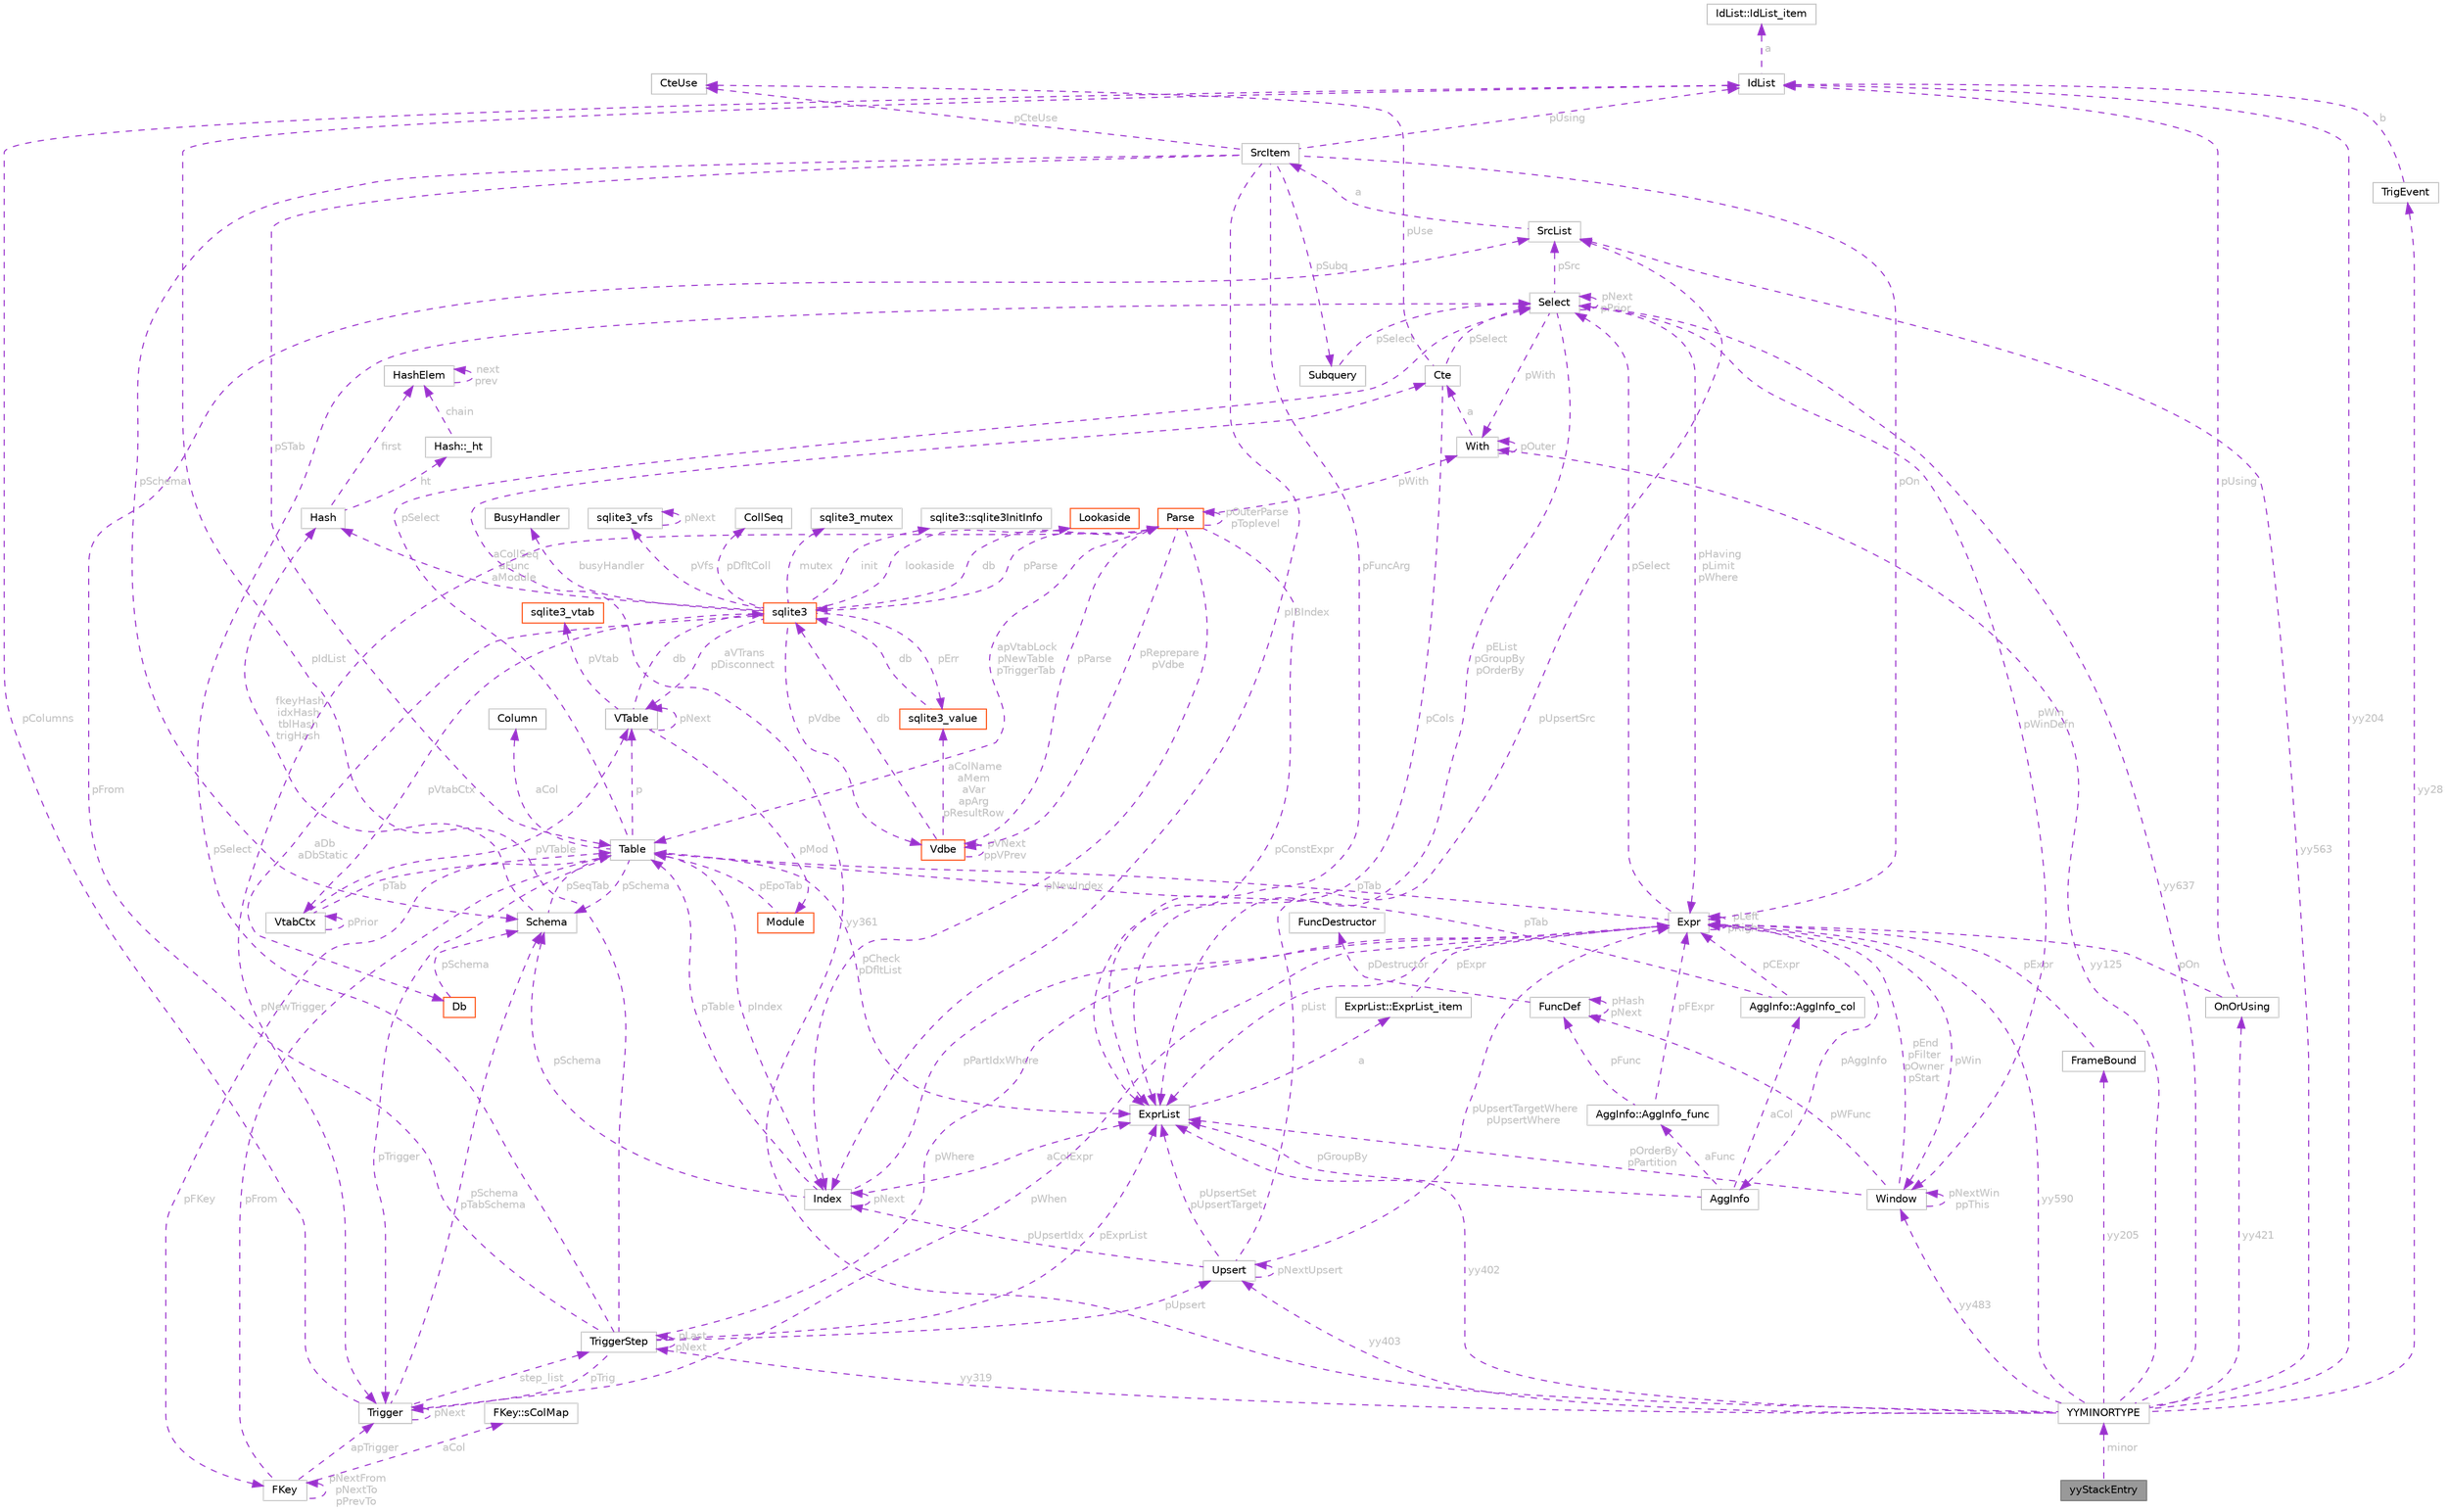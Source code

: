 digraph "yyStackEntry"
{
 // LATEX_PDF_SIZE
  bgcolor="transparent";
  edge [fontname=Helvetica,fontsize=10,labelfontname=Helvetica,labelfontsize=10];
  node [fontname=Helvetica,fontsize=10,shape=box,height=0.2,width=0.4];
  Node1 [id="Node000001",label="yyStackEntry",height=0.2,width=0.4,color="gray40", fillcolor="grey60", style="filled", fontcolor="black",tooltip=" "];
  Node2 -> Node1 [id="edge1_Node000001_Node000002",dir="back",color="darkorchid3",style="dashed",tooltip=" ",label=" minor",fontcolor="grey" ];
  Node2 [id="Node000002",label="YYMINORTYPE",height=0.2,width=0.4,color="grey75", fillcolor="white", style="filled",URL="$unionYYMINORTYPE.html",tooltip=" "];
  Node3 -> Node2 [id="edge2_Node000002_Node000003",dir="back",color="darkorchid3",style="dashed",tooltip=" ",label=" yy28",fontcolor="grey" ];
  Node3 [id="Node000003",label="TrigEvent",height=0.2,width=0.4,color="grey75", fillcolor="white", style="filled",URL="$structTrigEvent.html",tooltip=" "];
  Node4 -> Node3 [id="edge3_Node000003_Node000004",dir="back",color="darkorchid3",style="dashed",tooltip=" ",label=" b",fontcolor="grey" ];
  Node4 [id="Node000004",label="IdList",height=0.2,width=0.4,color="grey75", fillcolor="white", style="filled",URL="$structIdList.html",tooltip=" "];
  Node5 -> Node4 [id="edge4_Node000004_Node000005",dir="back",color="darkorchid3",style="dashed",tooltip=" ",label=" a",fontcolor="grey" ];
  Node5 [id="Node000005",label="IdList::IdList_item",height=0.2,width=0.4,color="grey75", fillcolor="white", style="filled",URL="$structIdList_1_1IdList__item.html",tooltip=" "];
  Node6 -> Node2 [id="edge5_Node000002_Node000006",dir="back",color="darkorchid3",style="dashed",tooltip=" ",label=" yy125",fontcolor="grey" ];
  Node6 [id="Node000006",label="With",height=0.2,width=0.4,color="grey75", fillcolor="white", style="filled",URL="$structWith.html",tooltip=" "];
  Node6 -> Node6 [id="edge6_Node000006_Node000006",dir="back",color="darkorchid3",style="dashed",tooltip=" ",label=" pOuter",fontcolor="grey" ];
  Node7 -> Node6 [id="edge7_Node000006_Node000007",dir="back",color="darkorchid3",style="dashed",tooltip=" ",label=" a",fontcolor="grey" ];
  Node7 [id="Node000007",label="Cte",height=0.2,width=0.4,color="grey75", fillcolor="white", style="filled",URL="$structCte.html",tooltip=" "];
  Node8 -> Node7 [id="edge8_Node000007_Node000008",dir="back",color="darkorchid3",style="dashed",tooltip=" ",label=" pCols",fontcolor="grey" ];
  Node8 [id="Node000008",label="ExprList",height=0.2,width=0.4,color="grey75", fillcolor="white", style="filled",URL="$structExprList.html",tooltip=" "];
  Node9 -> Node8 [id="edge9_Node000008_Node000009",dir="back",color="darkorchid3",style="dashed",tooltip=" ",label=" a",fontcolor="grey" ];
  Node9 [id="Node000009",label="ExprList::ExprList_item",height=0.2,width=0.4,color="grey75", fillcolor="white", style="filled",URL="$structExprList_1_1ExprList__item.html",tooltip=" "];
  Node10 -> Node9 [id="edge10_Node000009_Node000010",dir="back",color="darkorchid3",style="dashed",tooltip=" ",label=" pExpr",fontcolor="grey" ];
  Node10 [id="Node000010",label="Expr",height=0.2,width=0.4,color="grey75", fillcolor="white", style="filled",URL="$structExpr.html",tooltip=" "];
  Node10 -> Node10 [id="edge11_Node000010_Node000010",dir="back",color="darkorchid3",style="dashed",tooltip=" ",label=" pLeft\npRight",fontcolor="grey" ];
  Node8 -> Node10 [id="edge12_Node000010_Node000008",dir="back",color="darkorchid3",style="dashed",tooltip=" ",label=" pList",fontcolor="grey" ];
  Node11 -> Node10 [id="edge13_Node000010_Node000011",dir="back",color="darkorchid3",style="dashed",tooltip=" ",label=" pSelect",fontcolor="grey" ];
  Node11 [id="Node000011",label="Select",height=0.2,width=0.4,color="grey75", fillcolor="white", style="filled",URL="$structSelect.html",tooltip=" "];
  Node8 -> Node11 [id="edge14_Node000011_Node000008",dir="back",color="darkorchid3",style="dashed",tooltip=" ",label=" pEList\npGroupBy\npOrderBy",fontcolor="grey" ];
  Node12 -> Node11 [id="edge15_Node000011_Node000012",dir="back",color="darkorchid3",style="dashed",tooltip=" ",label=" pSrc",fontcolor="grey" ];
  Node12 [id="Node000012",label="SrcList",height=0.2,width=0.4,color="grey75", fillcolor="white", style="filled",URL="$structSrcList.html",tooltip=" "];
  Node13 -> Node12 [id="edge16_Node000012_Node000013",dir="back",color="darkorchid3",style="dashed",tooltip=" ",label=" a",fontcolor="grey" ];
  Node13 [id="Node000013",label="SrcItem",height=0.2,width=0.4,color="grey75", fillcolor="white", style="filled",URL="$structSrcItem.html",tooltip=" "];
  Node14 -> Node13 [id="edge17_Node000013_Node000014",dir="back",color="darkorchid3",style="dashed",tooltip=" ",label=" pSTab",fontcolor="grey" ];
  Node14 [id="Node000014",label="Table",height=0.2,width=0.4,color="grey75", fillcolor="white", style="filled",URL="$structTable.html",tooltip=" "];
  Node15 -> Node14 [id="edge18_Node000014_Node000015",dir="back",color="darkorchid3",style="dashed",tooltip=" ",label=" aCol",fontcolor="grey" ];
  Node15 [id="Node000015",label="Column",height=0.2,width=0.4,color="grey75", fillcolor="white", style="filled",URL="$structColumn.html",tooltip=" "];
  Node16 -> Node14 [id="edge19_Node000014_Node000016",dir="back",color="darkorchid3",style="dashed",tooltip=" ",label=" pIndex",fontcolor="grey" ];
  Node16 [id="Node000016",label="Index",height=0.2,width=0.4,color="grey75", fillcolor="white", style="filled",URL="$structIndex.html",tooltip=" "];
  Node14 -> Node16 [id="edge20_Node000016_Node000014",dir="back",color="darkorchid3",style="dashed",tooltip=" ",label=" pTable",fontcolor="grey" ];
  Node16 -> Node16 [id="edge21_Node000016_Node000016",dir="back",color="darkorchid3",style="dashed",tooltip=" ",label=" pNext",fontcolor="grey" ];
  Node17 -> Node16 [id="edge22_Node000016_Node000017",dir="back",color="darkorchid3",style="dashed",tooltip=" ",label=" pSchema",fontcolor="grey" ];
  Node17 [id="Node000017",label="Schema",height=0.2,width=0.4,color="grey75", fillcolor="white", style="filled",URL="$structSchema.html",tooltip=" "];
  Node18 -> Node17 [id="edge23_Node000017_Node000018",dir="back",color="darkorchid3",style="dashed",tooltip=" ",label=" fkeyHash\nidxHash\ntblHash\ntrigHash",fontcolor="grey" ];
  Node18 [id="Node000018",label="Hash",height=0.2,width=0.4,color="grey75", fillcolor="white", style="filled",URL="$structHash.html",tooltip=" "];
  Node19 -> Node18 [id="edge24_Node000018_Node000019",dir="back",color="darkorchid3",style="dashed",tooltip=" ",label=" first",fontcolor="grey" ];
  Node19 [id="Node000019",label="HashElem",height=0.2,width=0.4,color="grey75", fillcolor="white", style="filled",URL="$structHashElem.html",tooltip=" "];
  Node19 -> Node19 [id="edge25_Node000019_Node000019",dir="back",color="darkorchid3",style="dashed",tooltip=" ",label=" next\nprev",fontcolor="grey" ];
  Node20 -> Node18 [id="edge26_Node000018_Node000020",dir="back",color="darkorchid3",style="dashed",tooltip=" ",label=" ht",fontcolor="grey" ];
  Node20 [id="Node000020",label="Hash::_ht",height=0.2,width=0.4,color="grey75", fillcolor="white", style="filled",URL="$structHash_1_1__ht.html",tooltip=" "];
  Node19 -> Node20 [id="edge27_Node000020_Node000019",dir="back",color="darkorchid3",style="dashed",tooltip=" ",label=" chain",fontcolor="grey" ];
  Node14 -> Node17 [id="edge28_Node000017_Node000014",dir="back",color="darkorchid3",style="dashed",tooltip=" ",label=" pSeqTab",fontcolor="grey" ];
  Node10 -> Node16 [id="edge29_Node000016_Node000010",dir="back",color="darkorchid3",style="dashed",tooltip=" ",label=" pPartIdxWhere",fontcolor="grey" ];
  Node8 -> Node16 [id="edge30_Node000016_Node000008",dir="back",color="darkorchid3",style="dashed",tooltip=" ",label=" aColExpr",fontcolor="grey" ];
  Node8 -> Node14 [id="edge31_Node000014_Node000008",dir="back",color="darkorchid3",style="dashed",tooltip=" ",label=" pCheck\npDfltList",fontcolor="grey" ];
  Node21 -> Node14 [id="edge32_Node000014_Node000021",dir="back",color="darkorchid3",style="dashed",tooltip=" ",label=" pFKey",fontcolor="grey" ];
  Node21 [id="Node000021",label="FKey",height=0.2,width=0.4,color="grey75", fillcolor="white", style="filled",URL="$structFKey.html",tooltip=" "];
  Node14 -> Node21 [id="edge33_Node000021_Node000014",dir="back",color="darkorchid3",style="dashed",tooltip=" ",label=" pFrom",fontcolor="grey" ];
  Node21 -> Node21 [id="edge34_Node000021_Node000021",dir="back",color="darkorchid3",style="dashed",tooltip=" ",label=" pNextFrom\npNextTo\npPrevTo",fontcolor="grey" ];
  Node22 -> Node21 [id="edge35_Node000021_Node000022",dir="back",color="darkorchid3",style="dashed",tooltip=" ",label=" apTrigger",fontcolor="grey" ];
  Node22 [id="Node000022",label="Trigger",height=0.2,width=0.4,color="grey75", fillcolor="white", style="filled",URL="$structTrigger.html",tooltip=" "];
  Node10 -> Node22 [id="edge36_Node000022_Node000010",dir="back",color="darkorchid3",style="dashed",tooltip=" ",label=" pWhen",fontcolor="grey" ];
  Node4 -> Node22 [id="edge37_Node000022_Node000004",dir="back",color="darkorchid3",style="dashed",tooltip=" ",label=" pColumns",fontcolor="grey" ];
  Node17 -> Node22 [id="edge38_Node000022_Node000017",dir="back",color="darkorchid3",style="dashed",tooltip=" ",label=" pSchema\npTabSchema",fontcolor="grey" ];
  Node23 -> Node22 [id="edge39_Node000022_Node000023",dir="back",color="darkorchid3",style="dashed",tooltip=" ",label=" step_list",fontcolor="grey" ];
  Node23 [id="Node000023",label="TriggerStep",height=0.2,width=0.4,color="grey75", fillcolor="white", style="filled",URL="$structTriggerStep.html",tooltip=" "];
  Node22 -> Node23 [id="edge40_Node000023_Node000022",dir="back",color="darkorchid3",style="dashed",tooltip=" ",label=" pTrig",fontcolor="grey" ];
  Node11 -> Node23 [id="edge41_Node000023_Node000011",dir="back",color="darkorchid3",style="dashed",tooltip=" ",label=" pSelect",fontcolor="grey" ];
  Node12 -> Node23 [id="edge42_Node000023_Node000012",dir="back",color="darkorchid3",style="dashed",tooltip=" ",label=" pFrom",fontcolor="grey" ];
  Node10 -> Node23 [id="edge43_Node000023_Node000010",dir="back",color="darkorchid3",style="dashed",tooltip=" ",label=" pWhere",fontcolor="grey" ];
  Node8 -> Node23 [id="edge44_Node000023_Node000008",dir="back",color="darkorchid3",style="dashed",tooltip=" ",label=" pExprList",fontcolor="grey" ];
  Node4 -> Node23 [id="edge45_Node000023_Node000004",dir="back",color="darkorchid3",style="dashed",tooltip=" ",label=" pIdList",fontcolor="grey" ];
  Node24 -> Node23 [id="edge46_Node000023_Node000024",dir="back",color="darkorchid3",style="dashed",tooltip=" ",label=" pUpsert",fontcolor="grey" ];
  Node24 [id="Node000024",label="Upsert",height=0.2,width=0.4,color="grey75", fillcolor="white", style="filled",URL="$structUpsert.html",tooltip=" "];
  Node8 -> Node24 [id="edge47_Node000024_Node000008",dir="back",color="darkorchid3",style="dashed",tooltip=" ",label=" pUpsertSet\npUpsertTarget",fontcolor="grey" ];
  Node10 -> Node24 [id="edge48_Node000024_Node000010",dir="back",color="darkorchid3",style="dashed",tooltip=" ",label=" pUpsertTargetWhere\npUpsertWhere",fontcolor="grey" ];
  Node24 -> Node24 [id="edge49_Node000024_Node000024",dir="back",color="darkorchid3",style="dashed",tooltip=" ",label=" pNextUpsert",fontcolor="grey" ];
  Node16 -> Node24 [id="edge50_Node000024_Node000016",dir="back",color="darkorchid3",style="dashed",tooltip=" ",label=" pUpsertIdx",fontcolor="grey" ];
  Node12 -> Node24 [id="edge51_Node000024_Node000012",dir="back",color="darkorchid3",style="dashed",tooltip=" ",label=" pUpsertSrc",fontcolor="grey" ];
  Node23 -> Node23 [id="edge52_Node000023_Node000023",dir="back",color="darkorchid3",style="dashed",tooltip=" ",label=" pLast\npNext",fontcolor="grey" ];
  Node22 -> Node22 [id="edge53_Node000022_Node000022",dir="back",color="darkorchid3",style="dashed",tooltip=" ",label=" pNext",fontcolor="grey" ];
  Node25 -> Node21 [id="edge54_Node000021_Node000025",dir="back",color="darkorchid3",style="dashed",tooltip=" ",label=" aCol",fontcolor="grey" ];
  Node25 [id="Node000025",label="FKey::sColMap",height=0.2,width=0.4,color="grey75", fillcolor="white", style="filled",URL="$structFKey_1_1sColMap.html",tooltip=" "];
  Node11 -> Node14 [id="edge55_Node000014_Node000011",dir="back",color="darkorchid3",style="dashed",tooltip=" ",label=" pSelect",fontcolor="grey" ];
  Node26 -> Node14 [id="edge56_Node000014_Node000026",dir="back",color="darkorchid3",style="dashed",tooltip=" ",label=" p",fontcolor="grey" ];
  Node26 [id="Node000026",label="VTable",height=0.2,width=0.4,color="grey75", fillcolor="white", style="filled",URL="$structVTable.html",tooltip=" "];
  Node27 -> Node26 [id="edge57_Node000026_Node000027",dir="back",color="darkorchid3",style="dashed",tooltip=" ",label=" db",fontcolor="grey" ];
  Node27 [id="Node000027",label="sqlite3",height=0.2,width=0.4,color="orangered", fillcolor="white", style="filled",URL="$structsqlite3.html",tooltip=" "];
  Node28 -> Node27 [id="edge58_Node000027_Node000028",dir="back",color="darkorchid3",style="dashed",tooltip=" ",label=" pVfs",fontcolor="grey" ];
  Node28 [id="Node000028",label="sqlite3_vfs",height=0.2,width=0.4,color="grey75", fillcolor="white", style="filled",URL="$structsqlite3__vfs.html",tooltip=" "];
  Node28 -> Node28 [id="edge59_Node000028_Node000028",dir="back",color="darkorchid3",style="dashed",tooltip=" ",label=" pNext",fontcolor="grey" ];
  Node29 -> Node27 [id="edge60_Node000027_Node000029",dir="back",color="darkorchid3",style="dashed",tooltip=" ",label=" pVdbe",fontcolor="grey" ];
  Node29 [id="Node000029",label="Vdbe",height=0.2,width=0.4,color="orangered", fillcolor="white", style="filled",URL="$structVdbe.html",tooltip=" "];
  Node27 -> Node29 [id="edge61_Node000029_Node000027",dir="back",color="darkorchid3",style="dashed",tooltip=" ",label=" db",fontcolor="grey" ];
  Node29 -> Node29 [id="edge62_Node000029_Node000029",dir="back",color="darkorchid3",style="dashed",tooltip=" ",label=" pVNext\nppVPrev",fontcolor="grey" ];
  Node30 -> Node29 [id="edge63_Node000029_Node000030",dir="back",color="darkorchid3",style="dashed",tooltip=" ",label=" pParse",fontcolor="grey" ];
  Node30 [id="Node000030",label="Parse",height=0.2,width=0.4,color="orangered", fillcolor="white", style="filled",URL="$structParse.html",tooltip=" "];
  Node27 -> Node30 [id="edge64_Node000030_Node000027",dir="back",color="darkorchid3",style="dashed",tooltip=" ",label=" db",fontcolor="grey" ];
  Node29 -> Node30 [id="edge65_Node000030_Node000029",dir="back",color="darkorchid3",style="dashed",tooltip=" ",label=" pReprepare\npVdbe",fontcolor="grey" ];
  Node8 -> Node30 [id="edge66_Node000030_Node000008",dir="back",color="darkorchid3",style="dashed",tooltip=" ",label=" pConstExpr",fontcolor="grey" ];
  Node30 -> Node30 [id="edge67_Node000030_Node000030",dir="back",color="darkorchid3",style="dashed",tooltip=" ",label=" pOuterParse\npToplevel",fontcolor="grey" ];
  Node14 -> Node30 [id="edge68_Node000030_Node000014",dir="back",color="darkorchid3",style="dashed",tooltip=" ",label=" apVtabLock\npNewTable\npTriggerTab",fontcolor="grey" ];
  Node16 -> Node30 [id="edge69_Node000030_Node000016",dir="back",color="darkorchid3",style="dashed",tooltip=" ",label=" pNewIndex",fontcolor="grey" ];
  Node22 -> Node30 [id="edge70_Node000030_Node000022",dir="back",color="darkorchid3",style="dashed",tooltip=" ",label=" pNewTrigger",fontcolor="grey" ];
  Node6 -> Node30 [id="edge71_Node000030_Node000006",dir="back",color="darkorchid3",style="dashed",tooltip=" ",label=" pWith",fontcolor="grey" ];
  Node41 -> Node29 [id="edge72_Node000029_Node000041",dir="back",color="darkorchid3",style="dashed",tooltip=" ",label=" aColName\naMem\naVar\napArg\npResultRow",fontcolor="grey" ];
  Node41 [id="Node000041",label="sqlite3_value",height=0.2,width=0.4,color="orangered", fillcolor="white", style="filled",URL="$structsqlite3__value.html",tooltip=" "];
  Node27 -> Node41 [id="edge73_Node000041_Node000027",dir="back",color="darkorchid3",style="dashed",tooltip=" ",label=" db",fontcolor="grey" ];
  Node43 -> Node27 [id="edge74_Node000027_Node000043",dir="back",color="darkorchid3",style="dashed",tooltip=" ",label=" pDfltColl",fontcolor="grey" ];
  Node43 [id="Node000043",label="CollSeq",height=0.2,width=0.4,color="grey75", fillcolor="white", style="filled",URL="$structCollSeq.html",tooltip=" "];
  Node67 -> Node27 [id="edge75_Node000027_Node000067",dir="back",color="darkorchid3",style="dashed",tooltip=" ",label=" mutex",fontcolor="grey" ];
  Node67 [id="Node000067",label="sqlite3_mutex",height=0.2,width=0.4,color="grey75", fillcolor="white", style="filled",URL="$structsqlite3__mutex.html",tooltip=" "];
  Node85 -> Node27 [id="edge76_Node000027_Node000085",dir="back",color="darkorchid3",style="dashed",tooltip=" ",label=" aDb\naDbStatic",fontcolor="grey" ];
  Node85 [id="Node000085",label="Db",height=0.2,width=0.4,color="orangered", fillcolor="white", style="filled",URL="$structDb.html",tooltip=" "];
  Node17 -> Node85 [id="edge77_Node000085_Node000017",dir="back",color="darkorchid3",style="dashed",tooltip=" ",label=" pSchema",fontcolor="grey" ];
  Node86 -> Node27 [id="edge78_Node000027_Node000086",dir="back",color="darkorchid3",style="dashed",tooltip=" ",label=" init",fontcolor="grey" ];
  Node86 [id="Node000086",label="sqlite3::sqlite3InitInfo",height=0.2,width=0.4,color="grey75", fillcolor="white", style="filled",URL="$structsqlite3_1_1sqlite3InitInfo.html",tooltip=" "];
  Node30 -> Node27 [id="edge79_Node000027_Node000030",dir="back",color="darkorchid3",style="dashed",tooltip=" ",label=" pParse",fontcolor="grey" ];
  Node41 -> Node27 [id="edge80_Node000027_Node000041",dir="back",color="darkorchid3",style="dashed",tooltip=" ",label=" pErr",fontcolor="grey" ];
  Node87 -> Node27 [id="edge81_Node000027_Node000087",dir="back",color="darkorchid3",style="dashed",tooltip=" ",label=" lookaside",fontcolor="grey" ];
  Node87 [id="Node000087",label="Lookaside",height=0.2,width=0.4,color="orangered", fillcolor="white", style="filled",URL="$structLookaside.html",tooltip=" "];
  Node18 -> Node27 [id="edge82_Node000027_Node000018",dir="back",color="darkorchid3",style="dashed",tooltip=" ",label=" aCollSeq\naFunc\naModule",fontcolor="grey" ];
  Node89 -> Node27 [id="edge83_Node000027_Node000089",dir="back",color="darkorchid3",style="dashed",tooltip=" ",label=" pVtabCtx",fontcolor="grey" ];
  Node89 [id="Node000089",label="VtabCtx",height=0.2,width=0.4,color="grey75", fillcolor="white", style="filled",URL="$structVtabCtx.html",tooltip=" "];
  Node26 -> Node89 [id="edge84_Node000089_Node000026",dir="back",color="darkorchid3",style="dashed",tooltip=" ",label=" pVTable",fontcolor="grey" ];
  Node14 -> Node89 [id="edge85_Node000089_Node000014",dir="back",color="darkorchid3",style="dashed",tooltip=" ",label=" pTab",fontcolor="grey" ];
  Node89 -> Node89 [id="edge86_Node000089_Node000089",dir="back",color="darkorchid3",style="dashed",tooltip=" ",label=" pPrior",fontcolor="grey" ];
  Node26 -> Node27 [id="edge87_Node000027_Node000026",dir="back",color="darkorchid3",style="dashed",tooltip=" ",label=" aVTrans\npDisconnect",fontcolor="grey" ];
  Node90 -> Node27 [id="edge88_Node000027_Node000090",dir="back",color="darkorchid3",style="dashed",tooltip=" ",label=" busyHandler",fontcolor="grey" ];
  Node90 [id="Node000090",label="BusyHandler",height=0.2,width=0.4,color="grey75", fillcolor="white", style="filled",URL="$structBusyHandler.html",tooltip=" "];
  Node93 -> Node26 [id="edge89_Node000026_Node000093",dir="back",color="darkorchid3",style="dashed",tooltip=" ",label=" pMod",fontcolor="grey" ];
  Node93 [id="Node000093",label="Module",height=0.2,width=0.4,color="orangered", fillcolor="white", style="filled",URL="$structModule.html",tooltip=" "];
  Node14 -> Node93 [id="edge90_Node000093_Node000014",dir="back",color="darkorchid3",style="dashed",tooltip=" ",label=" pEpoTab",fontcolor="grey" ];
  Node70 -> Node26 [id="edge91_Node000026_Node000070",dir="back",color="darkorchid3",style="dashed",tooltip=" ",label=" pVtab",fontcolor="grey" ];
  Node70 [id="Node000070",label="sqlite3_vtab",height=0.2,width=0.4,color="orangered", fillcolor="white", style="filled",URL="$structsqlite3__vtab.html",tooltip=" "];
  Node26 -> Node26 [id="edge92_Node000026_Node000026",dir="back",color="darkorchid3",style="dashed",tooltip=" ",label=" pNext",fontcolor="grey" ];
  Node22 -> Node14 [id="edge93_Node000014_Node000022",dir="back",color="darkorchid3",style="dashed",tooltip=" ",label=" pTrigger",fontcolor="grey" ];
  Node17 -> Node14 [id="edge94_Node000014_Node000017",dir="back",color="darkorchid3",style="dashed",tooltip=" ",label=" pSchema",fontcolor="grey" ];
  Node8 -> Node13 [id="edge95_Node000013_Node000008",dir="back",color="darkorchid3",style="dashed",tooltip=" ",label=" pFuncArg",fontcolor="grey" ];
  Node16 -> Node13 [id="edge96_Node000013_Node000016",dir="back",color="darkorchid3",style="dashed",tooltip=" ",label=" pIBIndex",fontcolor="grey" ];
  Node94 -> Node13 [id="edge97_Node000013_Node000094",dir="back",color="darkorchid3",style="dashed",tooltip=" ",label=" pCteUse",fontcolor="grey" ];
  Node94 [id="Node000094",label="CteUse",height=0.2,width=0.4,color="grey75", fillcolor="white", style="filled",URL="$structCteUse.html",tooltip=" "];
  Node10 -> Node13 [id="edge98_Node000013_Node000010",dir="back",color="darkorchid3",style="dashed",tooltip=" ",label=" pOn",fontcolor="grey" ];
  Node4 -> Node13 [id="edge99_Node000013_Node000004",dir="back",color="darkorchid3",style="dashed",tooltip=" ",label=" pUsing",fontcolor="grey" ];
  Node17 -> Node13 [id="edge100_Node000013_Node000017",dir="back",color="darkorchid3",style="dashed",tooltip=" ",label=" pSchema",fontcolor="grey" ];
  Node95 -> Node13 [id="edge101_Node000013_Node000095",dir="back",color="darkorchid3",style="dashed",tooltip=" ",label=" pSubq",fontcolor="grey" ];
  Node95 [id="Node000095",label="Subquery",height=0.2,width=0.4,color="grey75", fillcolor="white", style="filled",URL="$structSubquery.html",tooltip=" "];
  Node11 -> Node95 [id="edge102_Node000095_Node000011",dir="back",color="darkorchid3",style="dashed",tooltip=" ",label=" pSelect",fontcolor="grey" ];
  Node10 -> Node11 [id="edge103_Node000011_Node000010",dir="back",color="darkorchid3",style="dashed",tooltip=" ",label=" pHaving\npLimit\npWhere",fontcolor="grey" ];
  Node11 -> Node11 [id="edge104_Node000011_Node000011",dir="back",color="darkorchid3",style="dashed",tooltip=" ",label=" pNext\npPrior",fontcolor="grey" ];
  Node6 -> Node11 [id="edge105_Node000011_Node000006",dir="back",color="darkorchid3",style="dashed",tooltip=" ",label=" pWith",fontcolor="grey" ];
  Node96 -> Node11 [id="edge106_Node000011_Node000096",dir="back",color="darkorchid3",style="dashed",tooltip=" ",label=" pWin\npWinDefn",fontcolor="grey" ];
  Node96 [id="Node000096",label="Window",height=0.2,width=0.4,color="grey75", fillcolor="white", style="filled",URL="$structWindow.html",tooltip=" "];
  Node8 -> Node96 [id="edge107_Node000096_Node000008",dir="back",color="darkorchid3",style="dashed",tooltip=" ",label=" pOrderBy\npPartition",fontcolor="grey" ];
  Node10 -> Node96 [id="edge108_Node000096_Node000010",dir="back",color="darkorchid3",style="dashed",tooltip=" ",label=" pEnd\npFilter\npOwner\npStart",fontcolor="grey" ];
  Node96 -> Node96 [id="edge109_Node000096_Node000096",dir="back",color="darkorchid3",style="dashed",tooltip=" ",label=" pNextWin\nppThis",fontcolor="grey" ];
  Node38 -> Node96 [id="edge110_Node000096_Node000038",dir="back",color="darkorchid3",style="dashed",tooltip=" ",label=" pWFunc",fontcolor="grey" ];
  Node38 [id="Node000038",label="FuncDef",height=0.2,width=0.4,color="grey75", fillcolor="white", style="filled",URL="$structFuncDef.html",tooltip=" "];
  Node38 -> Node38 [id="edge111_Node000038_Node000038",dir="back",color="darkorchid3",style="dashed",tooltip=" ",label=" pHash\npNext",fontcolor="grey" ];
  Node39 -> Node38 [id="edge112_Node000038_Node000039",dir="back",color="darkorchid3",style="dashed",tooltip=" ",label=" pDestructor",fontcolor="grey" ];
  Node39 [id="Node000039",label="FuncDestructor",height=0.2,width=0.4,color="grey75", fillcolor="white", style="filled",URL="$structFuncDestructor.html",tooltip=" "];
  Node97 -> Node10 [id="edge113_Node000010_Node000097",dir="back",color="darkorchid3",style="dashed",tooltip=" ",label=" pAggInfo",fontcolor="grey" ];
  Node97 [id="Node000097",label="AggInfo",height=0.2,width=0.4,color="grey75", fillcolor="white", style="filled",URL="$structAggInfo.html",tooltip=" "];
  Node8 -> Node97 [id="edge114_Node000097_Node000008",dir="back",color="darkorchid3",style="dashed",tooltip=" ",label=" pGroupBy",fontcolor="grey" ];
  Node98 -> Node97 [id="edge115_Node000097_Node000098",dir="back",color="darkorchid3",style="dashed",tooltip=" ",label=" aCol",fontcolor="grey" ];
  Node98 [id="Node000098",label="AggInfo::AggInfo_col",height=0.2,width=0.4,color="grey75", fillcolor="white", style="filled",URL="$structAggInfo_1_1AggInfo__col.html",tooltip=" "];
  Node14 -> Node98 [id="edge116_Node000098_Node000014",dir="back",color="darkorchid3",style="dashed",tooltip=" ",label=" pTab",fontcolor="grey" ];
  Node10 -> Node98 [id="edge117_Node000098_Node000010",dir="back",color="darkorchid3",style="dashed",tooltip=" ",label=" pCExpr",fontcolor="grey" ];
  Node99 -> Node97 [id="edge118_Node000097_Node000099",dir="back",color="darkorchid3",style="dashed",tooltip=" ",label=" aFunc",fontcolor="grey" ];
  Node99 [id="Node000099",label="AggInfo::AggInfo_func",height=0.2,width=0.4,color="grey75", fillcolor="white", style="filled",URL="$structAggInfo_1_1AggInfo__func.html",tooltip=" "];
  Node10 -> Node99 [id="edge119_Node000099_Node000010",dir="back",color="darkorchid3",style="dashed",tooltip=" ",label=" pFExpr",fontcolor="grey" ];
  Node38 -> Node99 [id="edge120_Node000099_Node000038",dir="back",color="darkorchid3",style="dashed",tooltip=" ",label=" pFunc",fontcolor="grey" ];
  Node14 -> Node10 [id="edge121_Node000010_Node000014",dir="back",color="darkorchid3",style="dashed",tooltip=" ",label=" pTab",fontcolor="grey" ];
  Node96 -> Node10 [id="edge122_Node000010_Node000096",dir="back",color="darkorchid3",style="dashed",tooltip=" ",label=" pWin",fontcolor="grey" ];
  Node11 -> Node7 [id="edge123_Node000007_Node000011",dir="back",color="darkorchid3",style="dashed",tooltip=" ",label=" pSelect",fontcolor="grey" ];
  Node94 -> Node7 [id="edge124_Node000007_Node000094",dir="back",color="darkorchid3",style="dashed",tooltip=" ",label=" pUse",fontcolor="grey" ];
  Node4 -> Node2 [id="edge125_Node000002_Node000004",dir="back",color="darkorchid3",style="dashed",tooltip=" ",label=" yy204",fontcolor="grey" ];
  Node100 -> Node2 [id="edge126_Node000002_Node000100",dir="back",color="darkorchid3",style="dashed",tooltip=" ",label=" yy205",fontcolor="grey" ];
  Node100 [id="Node000100",label="FrameBound",height=0.2,width=0.4,color="grey75", fillcolor="white", style="filled",URL="$structFrameBound.html",tooltip=" "];
  Node10 -> Node100 [id="edge127_Node000100_Node000010",dir="back",color="darkorchid3",style="dashed",tooltip=" ",label=" pExpr",fontcolor="grey" ];
  Node23 -> Node2 [id="edge128_Node000002_Node000023",dir="back",color="darkorchid3",style="dashed",tooltip=" ",label=" yy319",fontcolor="grey" ];
  Node7 -> Node2 [id="edge129_Node000002_Node000007",dir="back",color="darkorchid3",style="dashed",tooltip=" ",label=" yy361",fontcolor="grey" ];
  Node8 -> Node2 [id="edge130_Node000002_Node000008",dir="back",color="darkorchid3",style="dashed",tooltip=" ",label=" yy402",fontcolor="grey" ];
  Node24 -> Node2 [id="edge131_Node000002_Node000024",dir="back",color="darkorchid3",style="dashed",tooltip=" ",label=" yy403",fontcolor="grey" ];
  Node101 -> Node2 [id="edge132_Node000002_Node000101",dir="back",color="darkorchid3",style="dashed",tooltip=" ",label=" yy421",fontcolor="grey" ];
  Node101 [id="Node000101",label="OnOrUsing",height=0.2,width=0.4,color="grey75", fillcolor="white", style="filled",URL="$structOnOrUsing.html",tooltip=" "];
  Node10 -> Node101 [id="edge133_Node000101_Node000010",dir="back",color="darkorchid3",style="dashed",tooltip=" ",label=" pOn",fontcolor="grey" ];
  Node4 -> Node101 [id="edge134_Node000101_Node000004",dir="back",color="darkorchid3",style="dashed",tooltip=" ",label=" pUsing",fontcolor="grey" ];
  Node96 -> Node2 [id="edge135_Node000002_Node000096",dir="back",color="darkorchid3",style="dashed",tooltip=" ",label=" yy483",fontcolor="grey" ];
  Node12 -> Node2 [id="edge136_Node000002_Node000012",dir="back",color="darkorchid3",style="dashed",tooltip=" ",label=" yy563",fontcolor="grey" ];
  Node10 -> Node2 [id="edge137_Node000002_Node000010",dir="back",color="darkorchid3",style="dashed",tooltip=" ",label=" yy590",fontcolor="grey" ];
  Node11 -> Node2 [id="edge138_Node000002_Node000011",dir="back",color="darkorchid3",style="dashed",tooltip=" ",label=" yy637",fontcolor="grey" ];
}
